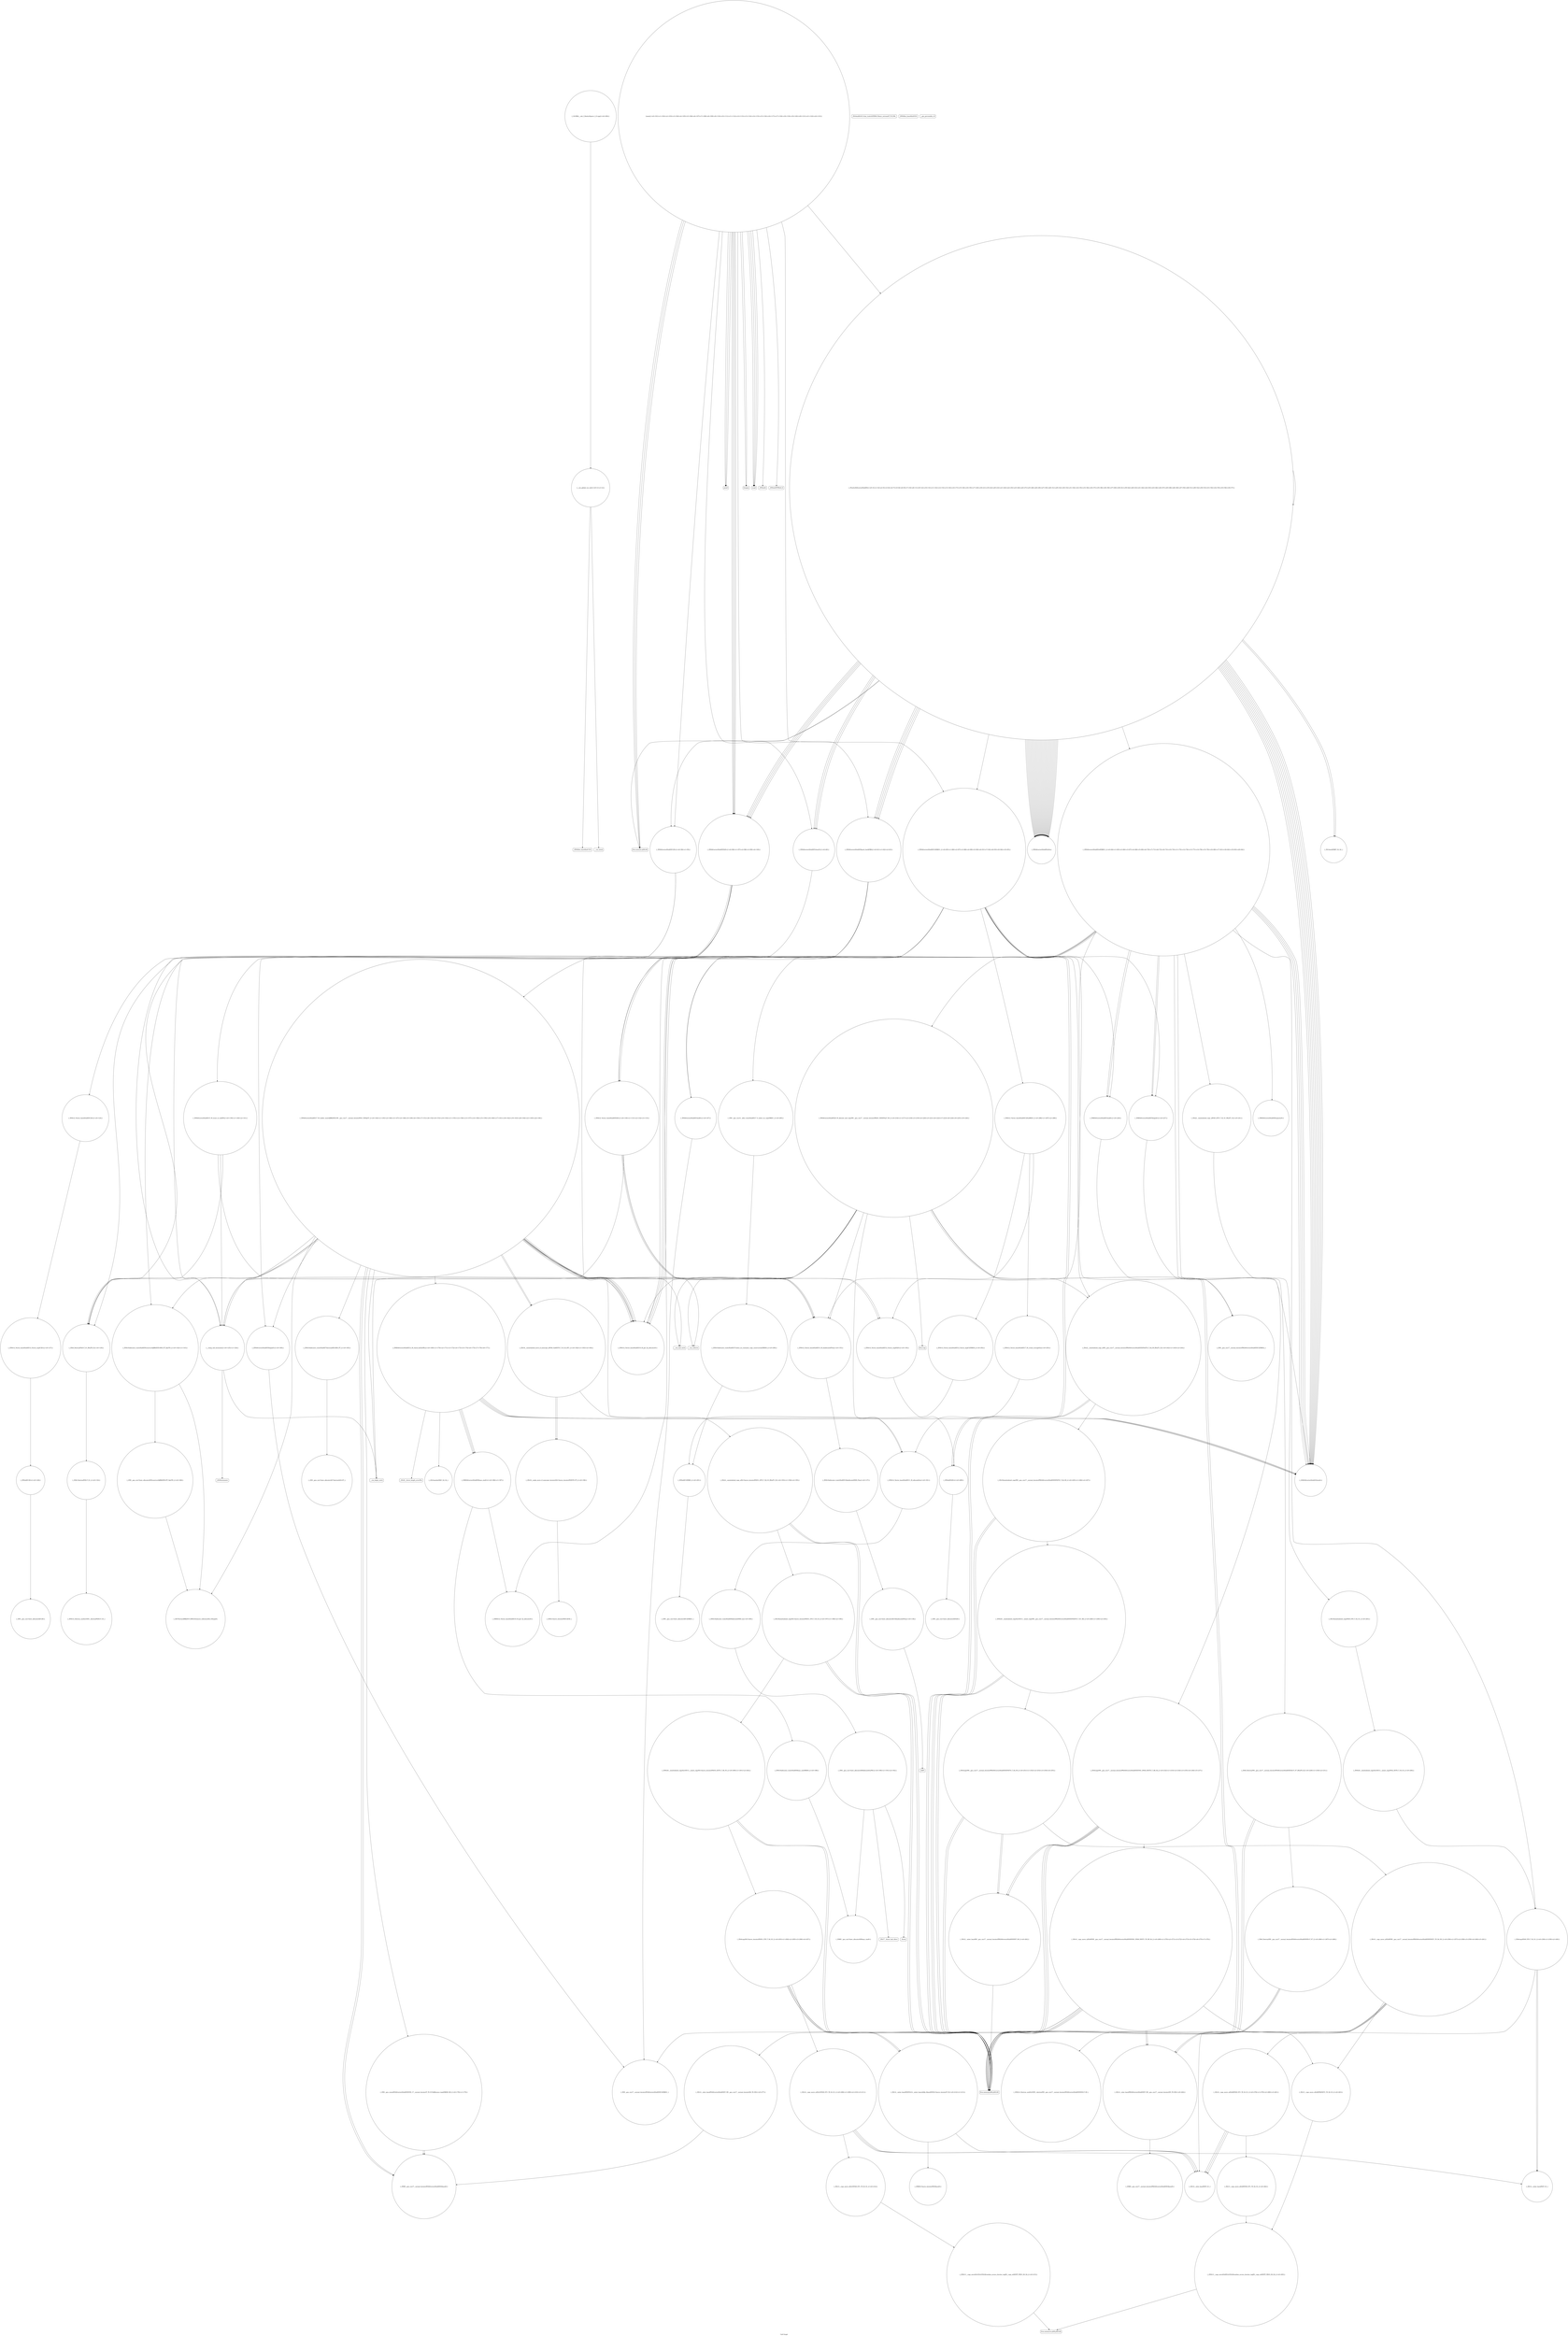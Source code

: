 digraph "Call Graph" {
	label="Call Graph";

	Node0x55d6be2ce3f0 [shape=record,shape=circle,label="{__cxx_global_var_init|{<s0>1|<s1>2}}"];
	Node0x55d6be2ce3f0:s0 -> Node0x55d6be2ce470[color=black];
	Node0x55d6be2ce3f0:s1 -> Node0x55d6be5da2a0[color=black];
	Node0x55d6be5dde40 [shape=record,shape=circle,label="{_ZSt22__uninitialized_copy_aIPiS0_iET0_T_S2_S1_RSaIT1_E|{<s0>241}}"];
	Node0x55d6be5dde40:s0 -> Node0x55d6be5dbfa0[color=black];
	Node0x55d6be5da4a0 [shape=record,shape=circle,label="{_ZNSt6vectorIiSaIiEEixEm}"];
	Node0x55d6be5db9a0 [shape=record,shape=circle,label="{_ZSt12__miter_baseIN9__gnu_cxx17__normal_iteratorIPKiSt6vectorIiSaIiEEEEET_S8_|{<s0>262}}"];
	Node0x55d6be5db9a0:s0 -> Node0x55d6be5dd440[color=black];
	Node0x55d6be5da820 [shape=record,shape=circle,label="{_ZNSt6vectorIiSaIiEED2Ev|{<s0>96|<s1>97|<s2>98|<s3>99|<s4>100}}"];
	Node0x55d6be5da820:s0 -> Node0x55d6be5db0a0[color=black];
	Node0x55d6be5da820:s1 -> Node0x55d6be5db020[color=black];
	Node0x55d6be5da820:s2 -> Node0x55d6be5db120[color=black];
	Node0x55d6be5da820:s3 -> Node0x55d6be5db120[color=black];
	Node0x55d6be5da820:s4 -> Node0x55d6be5dad20[color=black];
	Node0x55d6be5dbd20 [shape=record,shape=circle,label="{_ZNSt12_Destroy_auxILb1EE9__destroyIN9__gnu_cxx17__normal_iteratorIPiSt6vectorIiSaIiEEEEEEvT_S9_}"];
	Node0x55d6be5daba0 [shape=record,shape=Mrecord,label="{_ZSt4endlIcSt11char_traitsIcEERSt13basic_ostreamIT_T0_ES6_}"];
	Node0x55d6be5dc0a0 [shape=record,shape=circle,label="{_ZN9__gnu_cxx14__alloc_traitsISaIiEE17_S_select_on_copyERKS1_|{<s0>285}}"];
	Node0x55d6be5dc0a0:s0 -> Node0x55d6be5dc220[color=black];
	Node0x55d6be5daf20 [shape=record,shape=circle,label="{_ZNSaIiEC2Ev|{<s0>128}}"];
	Node0x55d6be5daf20:s0 -> Node0x55d6be5dafa0[color=black];
	Node0x55d6be5dc420 [shape=record,shape=circle,label="{_ZNSt12_Vector_baseIiSaIiEE17_M_create_storageEm|{<s0>293}}"];
	Node0x55d6be5dc420:s0 -> Node0x55d6be5dca40[color=black];
	Node0x55d6be5db2a0 [shape=record,shape=circle,label="{_ZNSt12_Vector_baseIiSaIiEE13_M_deallocateEPim|{<s0>135}}"];
	Node0x55d6be5db2a0:s0 -> Node0x55d6be5db3a0[color=black];
	Node0x55d6be5db620 [shape=record,shape=circle,label="{_ZNSt16allocator_traitsISaIiEE9constructIiJRKiEEEvRS0_PT_DpOT0_|{<s0>142|<s1>143}}"];
	Node0x55d6be5db620:s0 -> Node0x55d6be5db820[color=black];
	Node0x55d6be5db620:s1 -> Node0x55d6be5db7a0[color=black];
	Node0x55d6be5dc9c0 [shape=record,shape=circle,label="{_ZNSt6vectorIiSaIiEE5beginEv|{<s0>180}}"];
	Node0x55d6be5dc9c0:s0 -> Node0x55d6be5dd040[color=black];
	Node0x55d6be5dcd40 [shape=record,shape=circle,label="{_ZNKSt6vectorIiSaIiEE8max_sizeEv|{<s0>186|<s1>187}}"];
	Node0x55d6be5dcd40:s0 -> Node0x55d6be5dcf40[color=black];
	Node0x55d6be5dcd40:s1 -> Node0x55d6be5dcec0[color=black];
	Node0x55d6be5dd0c0 [shape=record,shape=circle,label="{_ZNSt16allocator_traitsISaIiEE8allocateERS0_m|{<s0>189}}"];
	Node0x55d6be5dd0c0:s0 -> Node0x55d6be5dd140[color=black];
	Node0x55d6be5dd440 [shape=record,shape=Mrecord,label="{llvm.memcpy.p0i8.p0i8.i64}"];
	Node0x55d6be5dd7c0 [shape=record,shape=circle,label="{_ZNSt11__copy_moveILb1ELb1ESt26random_access_iterator_tagE8__copy_mIiEEPT_PKS3_S6_S4_|{<s0>215}}"];
	Node0x55d6be5dd7c0:s0 -> Node0x55d6be5dd840[color=black];
	Node0x55d6be5ddb40 [shape=record,shape=circle,label="{_ZNSt6vectorIiSaIiEE20_M_allocate_and_copyIN9__gnu_cxx17__normal_iteratorIPKiS1_EEEEPimT_S9_|{<s0>216|<s1>217|<s2>218|<s3>219|<s4>220|<s5>221|<s6>222|<s7>223|<s8>224|<s9>225|<s10>226}}"];
	Node0x55d6be5ddb40:s0 -> Node0x55d6be5dca40[color=black];
	Node0x55d6be5ddb40:s1 -> Node0x55d6be5dd440[color=black];
	Node0x55d6be5ddb40:s2 -> Node0x55d6be5dd440[color=black];
	Node0x55d6be5ddb40:s3 -> Node0x55d6be5db0a0[color=black];
	Node0x55d6be5ddb40:s4 -> Node0x55d6be5ddec0[color=black];
	Node0x55d6be5ddb40:s5 -> Node0x55d6be5dada0[color=black];
	Node0x55d6be5ddb40:s6 -> Node0x55d6be5db2a0[color=black];
	Node0x55d6be5ddb40:s7 -> Node0x55d6be5dcc40[color=black];
	Node0x55d6be5ddb40:s8 -> Node0x55d6be5dccc0[color=black];
	Node0x55d6be5ddb40:s9 -> Node0x55d6be5ddf40[color=black];
	Node0x55d6be5ddb40:s10 -> Node0x55d6be5dad20[color=black];
	Node0x55d6be2ce470 [shape=record,shape=Mrecord,label="{_ZNSt8ios_base4InitC1Ev}"];
	Node0x55d6be5ddec0 [shape=record,shape=circle,label="{_ZSt22__uninitialized_copy_aIN9__gnu_cxx17__normal_iteratorIPKiSt6vectorIiSaIiEEEEPiiET0_T_SA_S9_RSaIT1_E|{<s0>242|<s1>243|<s2>244}}"];
	Node0x55d6be5ddec0:s0 -> Node0x55d6be5dd440[color=black];
	Node0x55d6be5ddec0:s1 -> Node0x55d6be5dd440[color=black];
	Node0x55d6be5ddec0:s2 -> Node0x55d6be5ddfc0[color=black];
	Node0x55d6be5da520 [shape=record,shape=circle,label="{_ZNSt6vectorIiSaIiEE5clearEv|{<s0>60}}"];
	Node0x55d6be5da520:s0 -> Node0x55d6be5db5a0[color=black];
	Node0x55d6be5dba20 [shape=record,shape=circle,label="{_ZSt13__copy_move_aILb0EPKiPiET1_T0_S4_S3_|{<s0>263}}"];
	Node0x55d6be5dba20:s0 -> Node0x55d6be5dbb20[color=black];
	Node0x55d6be5da8a0 [shape=record,shape=Mrecord,label="{llvm.memset.p0i8.i64}"];
	Node0x55d6be5dbda0 [shape=record,shape=circle,label="{_ZSt14__copy_move_a2ILb0EN9__gnu_cxx17__normal_iteratorIPKiSt6vectorIiSaIiEEEENS1_IPiS6_EEET1_T0_SB_SA_|{<s0>269|<s1>270|<s2>271|<s3>272|<s4>273|<s5>274|<s6>275|<s7>276}}"];
	Node0x55d6be5dbda0:s0 -> Node0x55d6be5dd440[color=black];
	Node0x55d6be5dbda0:s1 -> Node0x55d6be5dbaa0[color=black];
	Node0x55d6be5dbda0:s2 -> Node0x55d6be5dd440[color=black];
	Node0x55d6be5dbda0:s3 -> Node0x55d6be5dbaa0[color=black];
	Node0x55d6be5dbda0:s4 -> Node0x55d6be5dd440[color=black];
	Node0x55d6be5dbda0:s5 -> Node0x55d6be5dbe20[color=black];
	Node0x55d6be5dbda0:s6 -> Node0x55d6be5dba20[color=black];
	Node0x55d6be5dbda0:s7 -> Node0x55d6be5dd040[color=black];
	Node0x55d6be5dac20 [shape=record,shape=Mrecord,label="{printf}"];
	Node0x55d6be5dc120 [shape=record,shape=circle,label="{_ZNSt12_Vector_baseIiSaIiEEC2EmRKS0_|{<s0>286|<s1>287|<s2>288}}"];
	Node0x55d6be5dc120:s0 -> Node0x55d6be5dc3a0[color=black];
	Node0x55d6be5dc120:s1 -> Node0x55d6be5dc420[color=black];
	Node0x55d6be5dc120:s2 -> Node0x55d6be5db320[color=black];
	Node0x55d6be5dafa0 [shape=record,shape=circle,label="{_ZN9__gnu_cxx13new_allocatorIiEC2Ev}"];
	Node0x55d6be5dc4a0 [shape=record,shape=circle,label="{_GLOBAL__sub_I_DmitryEgorov_2_0.cpp|{<s0>294}}"];
	Node0x55d6be5dc4a0:s0 -> Node0x55d6be2ce3f0[color=black];
	Node0x55d6be5db320 [shape=record,shape=circle,label="{_ZNSt12_Vector_baseIiSaIiEE12_Vector_implD2Ev|{<s0>136}}"];
	Node0x55d6be5db320:s0 -> Node0x55d6be5dc1a0[color=black];
	Node0x55d6be5db6a0 [shape=record,shape=circle,label="{_ZNSt6vectorIiSaIiEE17_M_realloc_insertIJRKiEEEvN9__gnu_cxx17__normal_iteratorIPiS1_EEDpOT_|{<s0>144|<s1>145|<s2>146|<s3>147|<s4>148|<s5>149|<s6>150|<s7>151|<s8>152|<s9>153|<s10>154|<s11>155|<s12>156|<s13>157|<s14>158|<s15>159|<s16>160|<s17>161|<s18>162|<s19>163|<s20>164|<s21>165|<s22>166}}"];
	Node0x55d6be5db6a0:s0 -> Node0x55d6be5db8a0[color=black];
	Node0x55d6be5db6a0:s1 -> Node0x55d6be5dc9c0[color=black];
	Node0x55d6be5db6a0:s2 -> Node0x55d6be5dc940[color=black];
	Node0x55d6be5db6a0:s3 -> Node0x55d6be5dca40[color=black];
	Node0x55d6be5db6a0:s4 -> Node0x55d6be5db820[color=black];
	Node0x55d6be5db6a0:s5 -> Node0x55d6be5db620[color=black];
	Node0x55d6be5db6a0:s6 -> Node0x55d6be5dcb40[color=black];
	Node0x55d6be5db6a0:s7 -> Node0x55d6be5db0a0[color=black];
	Node0x55d6be5db6a0:s8 -> Node0x55d6be5dcac0[color=black];
	Node0x55d6be5db6a0:s9 -> Node0x55d6be5dcb40[color=black];
	Node0x55d6be5db6a0:s10 -> Node0x55d6be5db0a0[color=black];
	Node0x55d6be5db6a0:s11 -> Node0x55d6be5dcac0[color=black];
	Node0x55d6be5db6a0:s12 -> Node0x55d6be5dada0[color=black];
	Node0x55d6be5db6a0:s13 -> Node0x55d6be5dcbc0[color=black];
	Node0x55d6be5db6a0:s14 -> Node0x55d6be5dccc0[color=black];
	Node0x55d6be5db6a0:s15 -> Node0x55d6be5db0a0[color=black];
	Node0x55d6be5db6a0:s16 -> Node0x55d6be5db020[color=black];
	Node0x55d6be5db6a0:s17 -> Node0x55d6be5db2a0[color=black];
	Node0x55d6be5db6a0:s18 -> Node0x55d6be5dcc40[color=black];
	Node0x55d6be5db6a0:s19 -> Node0x55d6be5db0a0[color=black];
	Node0x55d6be5db6a0:s20 -> Node0x55d6be5db020[color=black];
	Node0x55d6be5db6a0:s21 -> Node0x55d6be5db2a0[color=black];
	Node0x55d6be5db6a0:s22 -> Node0x55d6be5dad20[color=black];
	Node0x55d6be5dca40 [shape=record,shape=circle,label="{_ZNSt12_Vector_baseIiSaIiEE11_M_allocateEm|{<s0>181}}"];
	Node0x55d6be5dca40:s0 -> Node0x55d6be5dd0c0[color=black];
	Node0x55d6be5dcdc0 [shape=record,shape=Mrecord,label="{_ZSt20__throw_length_errorPKc}"];
	Node0x55d6be5dd140 [shape=record,shape=circle,label="{_ZN9__gnu_cxx13new_allocatorIiE8allocateEmPKv|{<s0>190|<s1>191|<s2>192}}"];
	Node0x55d6be5dd140:s0 -> Node0x55d6be5dcfc0[color=black];
	Node0x55d6be5dd140:s1 -> Node0x55d6be5dd1c0[color=black];
	Node0x55d6be5dd140:s2 -> Node0x55d6be5dd240[color=black];
	Node0x55d6be5dd4c0 [shape=record,shape=circle,label="{_ZNSt20__uninitialized_copyILb1EE13__uninit_copyISt13move_iteratorIPiES3_EET0_T_S6_S5_|{<s0>200|<s1>201|<s2>202}}"];
	Node0x55d6be5dd4c0:s0 -> Node0x55d6be5dd440[color=black];
	Node0x55d6be5dd4c0:s1 -> Node0x55d6be5dd440[color=black];
	Node0x55d6be5dd4c0:s2 -> Node0x55d6be5dd540[color=black];
	Node0x55d6be5dd840 [shape=record,shape=Mrecord,label="{llvm.memmove.p0i8.p0i8.i64}"];
	Node0x55d6be5ddbc0 [shape=record,shape=circle,label="{_ZNKSt6vectorIiSaIiEE5beginEv|{<s0>227}}"];
	Node0x55d6be5ddbc0:s0 -> Node0x55d6be5dbc20[color=black];
	Node0x55d6be5da220 [shape=record,shape=Mrecord,label="{_ZNSt8ios_base4InitD1Ev}"];
	Node0x55d6be5ddf40 [shape=record,shape=Mrecord,label="{llvm.trap}"];
	Node0x55d6be5da5a0 [shape=record,shape=circle,label="{_ZNSt6vectorIiSaIiEE9push_backERKi|{<s0>61|<s1>62|<s2>63}}"];
	Node0x55d6be5da5a0:s0 -> Node0x55d6be5db620[color=black];
	Node0x55d6be5da5a0:s1 -> Node0x55d6be5db720[color=black];
	Node0x55d6be5da5a0:s2 -> Node0x55d6be5db6a0[color=black];
	Node0x55d6be5dbaa0 [shape=record,shape=circle,label="{_ZSt12__niter_baseIPKiSt6vectorIiSaIiEEET_N9__gnu_cxx17__normal_iteratorIS5_T0_EE|{<s0>264}}"];
	Node0x55d6be5dbaa0:s0 -> Node0x55d6be5dbba0[color=black];
	Node0x55d6be5da920 [shape=record,shape=circle,label="{main|{<s0>101|<s1>102|<s2>103|<s3>104|<s4>105|<s5>106|<s6>107|<s7>108|<s8>109|<s9>110|<s10>111|<s11>112|<s12>113|<s13>114|<s14>115|<s15>116|<s16>117|<s17>118|<s18>119|<s19>120|<s20>121|<s21>122|<s22>123}}"];
	Node0x55d6be5da920:s0 -> Node0x55d6be5da3a0[color=black];
	Node0x55d6be5da920:s1 -> Node0x55d6be5da9a0[color=black];
	Node0x55d6be5da920:s2 -> Node0x55d6be5da9a0[color=black];
	Node0x55d6be5da920:s3 -> Node0x55d6be5daa20[color=black];
	Node0x55d6be5da920:s4 -> Node0x55d6be5daaa0[color=black];
	Node0x55d6be5da920:s5 -> Node0x55d6be5dab20[color=black];
	Node0x55d6be5da920:s6 -> Node0x55d6be5da8a0[color=black];
	Node0x55d6be5da920:s7 -> Node0x55d6be5da8a0[color=black];
	Node0x55d6be5da920:s8 -> Node0x55d6be5da8a0[color=black];
	Node0x55d6be5da920:s9 -> Node0x55d6be5da520[color=black];
	Node0x55d6be5da920:s10 -> Node0x55d6be5daa20[color=black];
	Node0x55d6be5da920:s11 -> Node0x55d6be5daa20[color=black];
	Node0x55d6be5da920:s12 -> Node0x55d6be5daa20[color=black];
	Node0x55d6be5da920:s13 -> Node0x55d6be5da5a0[color=black];
	Node0x55d6be5da920:s14 -> Node0x55d6be5da7a0[color=black];
	Node0x55d6be5da920:s15 -> Node0x55d6be5da320[color=black];
	Node0x55d6be5da920:s16 -> Node0x55d6be5da820[color=black];
	Node0x55d6be5da920:s17 -> Node0x55d6be5dac20[color=black];
	Node0x55d6be5da920:s18 -> Node0x55d6be5dac20[color=black];
	Node0x55d6be5da920:s19 -> Node0x55d6be5da820[color=black];
	Node0x55d6be5da920:s20 -> Node0x55d6be5dac20[color=black];
	Node0x55d6be5da920:s21 -> Node0x55d6be5da820[color=black];
	Node0x55d6be5da920:s22 -> Node0x55d6be5da820[color=black];
	Node0x55d6be5dbe20 [shape=record,shape=circle,label="{_ZSt12__niter_baseIPiSt6vectorIiSaIiEEET_N9__gnu_cxx17__normal_iteratorIS4_T0_EE|{<s0>277}}"];
	Node0x55d6be5dbe20:s0 -> Node0x55d6be5dcb40[color=black];
	Node0x55d6be5daca0 [shape=record,shape=circle,label="{_ZNSt12_Vector_baseIiSaIiEEC2Ev|{<s0>124}}"];
	Node0x55d6be5daca0:s0 -> Node0x55d6be5daea0[color=black];
	Node0x55d6be5dc1a0 [shape=record,shape=circle,label="{_ZNSaIiED2Ev|{<s0>289}}"];
	Node0x55d6be5dc1a0:s0 -> Node0x55d6be5db520[color=black];
	Node0x55d6be5db020 [shape=record,shape=circle,label="{_ZSt8_DestroyIPiiEvT_S1_RSaIT0_E|{<s0>129}}"];
	Node0x55d6be5db020:s0 -> Node0x55d6be5db1a0[color=black];
	Node0x55d6be5db3a0 [shape=record,shape=circle,label="{_ZNSt16allocator_traitsISaIiEE10deallocateERS0_Pim|{<s0>137}}"];
	Node0x55d6be5db3a0:s0 -> Node0x55d6be5db420[color=black];
	Node0x55d6be5db720 [shape=record,shape=circle,label="{_ZNSt6vectorIiSaIiEE3endEv|{<s0>167}}"];
	Node0x55d6be5db720:s0 -> Node0x55d6be5dd040[color=black];
	Node0x55d6be5dcac0 [shape=record,shape=circle,label="{_ZSt34__uninitialized_move_if_noexcept_aIPiS0_SaIiEET0_T_S3_S2_RT1_|{<s0>182|<s1>183|<s2>184}}"];
	Node0x55d6be5dcac0:s0 -> Node0x55d6be5dd340[color=black];
	Node0x55d6be5dcac0:s1 -> Node0x55d6be5dd340[color=black];
	Node0x55d6be5dcac0:s2 -> Node0x55d6be5dd2c0[color=black];
	Node0x55d6be5dce40 [shape=record,shape=circle,label="{_ZSt3maxImERKT_S2_S2_}"];
	Node0x55d6be5dd1c0 [shape=record,shape=Mrecord,label="{_ZSt17__throw_bad_allocv}"];
	Node0x55d6be5dd540 [shape=record,shape=circle,label="{_ZSt4copyISt13move_iteratorIPiES1_ET0_T_S4_S3_|{<s0>203|<s1>204|<s2>205|<s3>206|<s4>207}}"];
	Node0x55d6be5dd540:s0 -> Node0x55d6be5dd440[color=black];
	Node0x55d6be5dd540:s1 -> Node0x55d6be5dd640[color=black];
	Node0x55d6be5dd540:s2 -> Node0x55d6be5dd440[color=black];
	Node0x55d6be5dd540:s3 -> Node0x55d6be5dd640[color=black];
	Node0x55d6be5dd540:s4 -> Node0x55d6be5dd5c0[color=black];
	Node0x55d6be5dd8c0 [shape=record,shape=circle,label="{_ZSt12__miter_baseIPiET_S1_}"];
	Node0x55d6be5ddc40 [shape=record,shape=circle,label="{_ZNKSt6vectorIiSaIiEE3endEv|{<s0>228}}"];
	Node0x55d6be5ddc40:s0 -> Node0x55d6be5dbc20[color=black];
	Node0x55d6be5da2a0 [shape=record,shape=Mrecord,label="{__cxa_atexit}"];
	Node0x55d6be5ddfc0 [shape=record,shape=circle,label="{_ZSt18uninitialized_copyIN9__gnu_cxx17__normal_iteratorIPKiSt6vectorIiSaIiEEEEPiET0_T_SA_S9_|{<s0>245|<s1>246|<s2>247}}"];
	Node0x55d6be5ddfc0:s0 -> Node0x55d6be5dd440[color=black];
	Node0x55d6be5ddfc0:s1 -> Node0x55d6be5dd440[color=black];
	Node0x55d6be5ddfc0:s2 -> Node0x55d6be5de040[color=black];
	Node0x55d6be5da620 [shape=record,shape=Mrecord,label="{__gxx_personality_v0}"];
	Node0x55d6be5dbb20 [shape=record,shape=circle,label="{_ZNSt11__copy_moveILb0ELb1ESt26random_access_iterator_tagE8__copy_mIiEEPT_PKS3_S6_S4_|{<s0>265}}"];
	Node0x55d6be5dbb20:s0 -> Node0x55d6be5dd840[color=black];
	Node0x55d6be5da9a0 [shape=record,shape=Mrecord,label="{freopen}"];
	Node0x55d6be5dbea0 [shape=record,shape=circle,label="{_ZSt14__copy_move_a2ILb0EPiS0_ET1_T0_S2_S1_|{<s0>278|<s1>279|<s2>280|<s3>281}}"];
	Node0x55d6be5dbea0:s0 -> Node0x55d6be5dd740[color=black];
	Node0x55d6be5dbea0:s1 -> Node0x55d6be5dd740[color=black];
	Node0x55d6be5dbea0:s2 -> Node0x55d6be5dd740[color=black];
	Node0x55d6be5dbea0:s3 -> Node0x55d6be5dbf20[color=black];
	Node0x55d6be5dad20 [shape=record,shape=circle,label="{__clang_call_terminate|{<s0>125|<s1>126}}"];
	Node0x55d6be5dad20:s0 -> Node0x55d6be5dada0[color=black];
	Node0x55d6be5dad20:s1 -> Node0x55d6be5dae20[color=black];
	Node0x55d6be5dc220 [shape=record,shape=circle,label="{_ZNSt16allocator_traitsISaIiEE37select_on_container_copy_constructionERKS0_|{<s0>290}}"];
	Node0x55d6be5dc220:s0 -> Node0x55d6be5dc2a0[color=black];
	Node0x55d6be5db0a0 [shape=record,shape=circle,label="{_ZNSt12_Vector_baseIiSaIiEE19_M_get_Tp_allocatorEv}"];
	Node0x55d6be5db420 [shape=record,shape=circle,label="{_ZN9__gnu_cxx13new_allocatorIiE10deallocateEPim|{<s0>138}}"];
	Node0x55d6be5db420:s0 -> Node0x55d6be5db4a0[color=black];
	Node0x55d6be5db7a0 [shape=record,shape=circle,label="{_ZN9__gnu_cxx13new_allocatorIiE9constructIiJRKiEEEvPT_DpOT0_|{<s0>168}}"];
	Node0x55d6be5db7a0:s0 -> Node0x55d6be5db820[color=black];
	Node0x55d6be5dcb40 [shape=record,shape=circle,label="{_ZNK9__gnu_cxx17__normal_iteratorIPiSt6vectorIiSaIiEEE4baseEv}"];
	Node0x55d6be5dcec0 [shape=record,shape=circle,label="{_ZNSt16allocator_traitsISaIiEE8max_sizeERKS0_|{<s0>188}}"];
	Node0x55d6be5dcec0:s0 -> Node0x55d6be5dcfc0[color=black];
	Node0x55d6be5dd240 [shape=record,shape=Mrecord,label="{_Znwm}"];
	Node0x55d6be5dd5c0 [shape=record,shape=circle,label="{_ZSt14__copy_move_a2ILb1EPiS0_ET1_T0_S2_S1_|{<s0>208|<s1>209|<s2>210|<s3>211}}"];
	Node0x55d6be5dd5c0:s0 -> Node0x55d6be5dd740[color=black];
	Node0x55d6be5dd5c0:s1 -> Node0x55d6be5dd740[color=black];
	Node0x55d6be5dd5c0:s2 -> Node0x55d6be5dd740[color=black];
	Node0x55d6be5dd5c0:s3 -> Node0x55d6be5dd6c0[color=black];
	Node0x55d6be5dd940 [shape=record,shape=circle,label="{_ZNKSt13move_iteratorIPiE4baseEv}"];
	Node0x55d6be5ddcc0 [shape=record,shape=circle,label="{_ZSt8_DestroyIN9__gnu_cxx17__normal_iteratorIPiSt6vectorIiSaIiEEEEiEvT_S7_RSaIT0_E|{<s0>229|<s1>230|<s2>231}}"];
	Node0x55d6be5ddcc0:s0 -> Node0x55d6be5dd440[color=black];
	Node0x55d6be5ddcc0:s1 -> Node0x55d6be5dd440[color=black];
	Node0x55d6be5ddcc0:s2 -> Node0x55d6be5dbca0[color=black];
	Node0x55d6be5da320 [shape=record,shape=circle,label="{_Z5solveSt6vectorIiSaIiEE|{<s0>3|<s1>4|<s2>5|<s3>6|<s4>7|<s5>8|<s6>9|<s7>10|<s8>11|<s9>12|<s10>13|<s11>14|<s12>15|<s13>16|<s14>17|<s15>18|<s16>19|<s17>20|<s18>21|<s19>22|<s20>23|<s21>24|<s22>25|<s23>26|<s24>27|<s25>28|<s26>29|<s27>30|<s28>31|<s29>32|<s30>33|<s31>34|<s32>35|<s33>36|<s34>37|<s35>38|<s36>39|<s37>40|<s38>41|<s39>42|<s40>43|<s41>44|<s42>45|<s43>46|<s44>47|<s45>48|<s46>49|<s47>50|<s48>51|<s49>52|<s50>53|<s51>54|<s52>55|<s53>56|<s54>57}}"];
	Node0x55d6be5da320:s0 -> Node0x55d6be5da3a0[color=black];
	Node0x55d6be5da320:s1 -> Node0x55d6be5da420[color=black];
	Node0x55d6be5da320:s2 -> Node0x55d6be5da4a0[color=black];
	Node0x55d6be5da320:s3 -> Node0x55d6be5da4a0[color=black];
	Node0x55d6be5da320:s4 -> Node0x55d6be5da4a0[color=black];
	Node0x55d6be5da320:s5 -> Node0x55d6be5da420[color=black];
	Node0x55d6be5da320:s6 -> Node0x55d6be5da4a0[color=black];
	Node0x55d6be5da320:s7 -> Node0x55d6be5da420[color=black];
	Node0x55d6be5da320:s8 -> Node0x55d6be5da520[color=black];
	Node0x55d6be5da320:s9 -> Node0x55d6be5da420[color=black];
	Node0x55d6be5da320:s10 -> Node0x55d6be5da4a0[color=black];
	Node0x55d6be5da320:s11 -> Node0x55d6be5da5a0[color=black];
	Node0x55d6be5da320:s12 -> Node0x55d6be5da4a0[color=black];
	Node0x55d6be5da320:s13 -> Node0x55d6be5da5a0[color=black];
	Node0x55d6be5da320:s14 -> Node0x55d6be5da520[color=black];
	Node0x55d6be5da320:s15 -> Node0x55d6be5da6a0[color=black];
	Node0x55d6be5da320:s16 -> Node0x55d6be5da420[color=black];
	Node0x55d6be5da320:s17 -> Node0x55d6be5da4a0[color=black];
	Node0x55d6be5da320:s18 -> Node0x55d6be5da4a0[color=black];
	Node0x55d6be5da320:s19 -> Node0x55d6be5da520[color=black];
	Node0x55d6be5da320:s20 -> Node0x55d6be5da4a0[color=black];
	Node0x55d6be5da320:s21 -> Node0x55d6be5da5a0[color=black];
	Node0x55d6be5da320:s22 -> Node0x55d6be5da420[color=black];
	Node0x55d6be5da320:s23 -> Node0x55d6be5da4a0[color=black];
	Node0x55d6be5da320:s24 -> Node0x55d6be5da5a0[color=black];
	Node0x55d6be5da320:s25 -> Node0x55d6be5da720[color=black];
	Node0x55d6be5da320:s26 -> Node0x55d6be5da4a0[color=black];
	Node0x55d6be5da320:s27 -> Node0x55d6be5da4a0[color=black];
	Node0x55d6be5da320:s28 -> Node0x55d6be5da7a0[color=black];
	Node0x55d6be5da320:s29 -> Node0x55d6be5da320[color=black];
	Node0x55d6be5da320:s30 -> Node0x55d6be5da820[color=black];
	Node0x55d6be5da320:s31 -> Node0x55d6be5da8a0[color=black];
	Node0x55d6be5da320:s32 -> Node0x55d6be5da4a0[color=black];
	Node0x55d6be5da320:s33 -> Node0x55d6be5da4a0[color=black];
	Node0x55d6be5da320:s34 -> Node0x55d6be5da4a0[color=black];
	Node0x55d6be5da320:s35 -> Node0x55d6be5da820[color=black];
	Node0x55d6be5da320:s36 -> Node0x55d6be5da4a0[color=black];
	Node0x55d6be5da320:s37 -> Node0x55d6be5da4a0[color=black];
	Node0x55d6be5da320:s38 -> Node0x55d6be5da4a0[color=black];
	Node0x55d6be5da320:s39 -> Node0x55d6be5da4a0[color=black];
	Node0x55d6be5da320:s40 -> Node0x55d6be5da4a0[color=black];
	Node0x55d6be5da320:s41 -> Node0x55d6be5da4a0[color=black];
	Node0x55d6be5da320:s42 -> Node0x55d6be5da4a0[color=black];
	Node0x55d6be5da320:s43 -> Node0x55d6be5da420[color=black];
	Node0x55d6be5da320:s44 -> Node0x55d6be5da720[color=black];
	Node0x55d6be5da320:s45 -> Node0x55d6be5da420[color=black];
	Node0x55d6be5da320:s46 -> Node0x55d6be5da4a0[color=black];
	Node0x55d6be5da320:s47 -> Node0x55d6be5da4a0[color=black];
	Node0x55d6be5da320:s48 -> Node0x55d6be5da420[color=black];
	Node0x55d6be5da320:s49 -> Node0x55d6be5da4a0[color=black];
	Node0x55d6be5da320:s50 -> Node0x55d6be5da4a0[color=black];
	Node0x55d6be5da320:s51 -> Node0x55d6be5da4a0[color=black];
	Node0x55d6be5da320:s52 -> Node0x55d6be5da4a0[color=black];
	Node0x55d6be5da320:s53 -> Node0x55d6be5da820[color=black];
	Node0x55d6be5da320:s54 -> Node0x55d6be5da820[color=black];
	Node0x55d6be5de040 [shape=record,shape=circle,label="{_ZNSt20__uninitialized_copyILb1EE13__uninit_copyIN9__gnu_cxx17__normal_iteratorIPKiSt6vectorIiSaIiEEEEPiEET0_T_SC_SB_|{<s0>248|<s1>249|<s2>250}}"];
	Node0x55d6be5de040:s0 -> Node0x55d6be5dd440[color=black];
	Node0x55d6be5de040:s1 -> Node0x55d6be5dd440[color=black];
	Node0x55d6be5de040:s2 -> Node0x55d6be5de0c0[color=black];
	Node0x55d6be5da6a0 [shape=record,shape=circle,label="{_ZNSt6vectorIiSaIiEEaSERKS1_|{<s0>64|<s1>65|<s2>66|<s3>67|<s4>68|<s5>69|<s6>70|<s7>71|<s8>72|<s9>73|<s10>74|<s11>75|<s12>76|<s13>77|<s14>78|<s15>79|<s16>80|<s17>81|<s18>82|<s19>83|<s20>84}}"];
	Node0x55d6be5da6a0:s0 -> Node0x55d6be5da420[color=black];
	Node0x55d6be5da6a0:s1 -> Node0x55d6be5ddac0[color=black];
	Node0x55d6be5da6a0:s2 -> Node0x55d6be5ddbc0[color=black];
	Node0x55d6be5da6a0:s3 -> Node0x55d6be5ddc40[color=black];
	Node0x55d6be5da6a0:s4 -> Node0x55d6be5ddb40[color=black];
	Node0x55d6be5da6a0:s5 -> Node0x55d6be5db0a0[color=black];
	Node0x55d6be5da6a0:s6 -> Node0x55d6be5db020[color=black];
	Node0x55d6be5da6a0:s7 -> Node0x55d6be5db2a0[color=black];
	Node0x55d6be5da6a0:s8 -> Node0x55d6be5da420[color=black];
	Node0x55d6be5da6a0:s9 -> Node0x55d6be5ddbc0[color=black];
	Node0x55d6be5da6a0:s10 -> Node0x55d6be5ddc40[color=black];
	Node0x55d6be5da6a0:s11 -> Node0x55d6be5dc9c0[color=black];
	Node0x55d6be5da6a0:s12 -> Node0x55d6be5ddd40[color=black];
	Node0x55d6be5da6a0:s13 -> Node0x55d6be5db720[color=black];
	Node0x55d6be5da6a0:s14 -> Node0x55d6be5db0a0[color=black];
	Node0x55d6be5da6a0:s15 -> Node0x55d6be5ddcc0[color=black];
	Node0x55d6be5da6a0:s16 -> Node0x55d6be5da420[color=black];
	Node0x55d6be5da6a0:s17 -> Node0x55d6be5dddc0[color=black];
	Node0x55d6be5da6a0:s18 -> Node0x55d6be5da420[color=black];
	Node0x55d6be5da6a0:s19 -> Node0x55d6be5db0a0[color=black];
	Node0x55d6be5da6a0:s20 -> Node0x55d6be5dde40[color=black];
	Node0x55d6be5dbba0 [shape=record,shape=circle,label="{_ZNK9__gnu_cxx17__normal_iteratorIPKiSt6vectorIiSaIiEEE4baseEv}"];
	Node0x55d6be5daa20 [shape=record,shape=Mrecord,label="{scanf}"];
	Node0x55d6be5dbf20 [shape=record,shape=circle,label="{_ZSt13__copy_move_aILb0EPiS0_ET1_T0_S2_S1_|{<s0>282}}"];
	Node0x55d6be5dbf20:s0 -> Node0x55d6be5dbb20[color=black];
	Node0x55d6be5dada0 [shape=record,shape=Mrecord,label="{__cxa_begin_catch}"];
	Node0x55d6be5dc2a0 [shape=record,shape=circle,label="{_ZNSaIiEC2ERKS_|{<s0>291}}"];
	Node0x55d6be5dc2a0:s0 -> Node0x55d6be5dc320[color=black];
	Node0x55d6be5db120 [shape=record,shape=circle,label="{_ZNSt12_Vector_baseIiSaIiEED2Ev|{<s0>130|<s1>131|<s2>132|<s3>133}}"];
	Node0x55d6be5db120:s0 -> Node0x55d6be5db2a0[color=black];
	Node0x55d6be5db120:s1 -> Node0x55d6be5db320[color=black];
	Node0x55d6be5db120:s2 -> Node0x55d6be5db320[color=black];
	Node0x55d6be5db120:s3 -> Node0x55d6be5dad20[color=black];
	Node0x55d6be5db4a0 [shape=record,shape=Mrecord,label="{_ZdlPv}"];
	Node0x55d6be5db820 [shape=record,shape=circle,label="{_ZSt7forwardIRKiEOT_RNSt16remove_referenceIS2_E4typeE}"];
	Node0x55d6be5dcbc0 [shape=record,shape=circle,label="{_ZNSt16allocator_traitsISaIiEE7destroyIiEEvRS0_PT_|{<s0>185}}"];
	Node0x55d6be5dcbc0:s0 -> Node0x55d6be5dda40[color=black];
	Node0x55d6be5dcf40 [shape=record,shape=circle,label="{_ZNKSt12_Vector_baseIiSaIiEE19_M_get_Tp_allocatorEv}"];
	Node0x55d6be5dd2c0 [shape=record,shape=circle,label="{_ZSt22__uninitialized_copy_aISt13move_iteratorIPiES1_iET0_T_S4_S3_RSaIT1_E|{<s0>193|<s1>194|<s2>195}}"];
	Node0x55d6be5dd2c0:s0 -> Node0x55d6be5dd440[color=black];
	Node0x55d6be5dd2c0:s1 -> Node0x55d6be5dd440[color=black];
	Node0x55d6be5dd2c0:s2 -> Node0x55d6be5dd3c0[color=black];
	Node0x55d6be5dd640 [shape=record,shape=circle,label="{_ZSt12__miter_baseIPiEDTcl12__miter_basecldtfp_4baseEEESt13move_iteratorIT_E|{<s0>212|<s1>213}}"];
	Node0x55d6be5dd640:s0 -> Node0x55d6be5dd940[color=black];
	Node0x55d6be5dd640:s1 -> Node0x55d6be5dd8c0[color=black];
	Node0x55d6be5dd9c0 [shape=record,shape=circle,label="{_ZNSt13move_iteratorIPiEC2ES0_}"];
	Node0x55d6be5ddd40 [shape=record,shape=circle,label="{_ZSt4copyIN9__gnu_cxx17__normal_iteratorIPKiSt6vectorIiSaIiEEEENS1_IPiS6_EEET0_T_SB_SA_|{<s0>232|<s1>233|<s2>234|<s3>235|<s4>236|<s5>237}}"];
	Node0x55d6be5ddd40:s0 -> Node0x55d6be5dd440[color=black];
	Node0x55d6be5ddd40:s1 -> Node0x55d6be5db9a0[color=black];
	Node0x55d6be5ddd40:s2 -> Node0x55d6be5dd440[color=black];
	Node0x55d6be5ddd40:s3 -> Node0x55d6be5db9a0[color=black];
	Node0x55d6be5ddd40:s4 -> Node0x55d6be5dd440[color=black];
	Node0x55d6be5ddd40:s5 -> Node0x55d6be5dbda0[color=black];
	Node0x55d6be5da3a0 [shape=record,shape=circle,label="{_ZNSt6vectorIiSaIiEEC2Ev|{<s0>58|<s1>59}}"];
	Node0x55d6be5da3a0:s0 -> Node0x55d6be5daca0[color=black];
	Node0x55d6be5da3a0:s1 -> Node0x55d6be5dad20[color=black];
	Node0x55d6be5de0c0 [shape=record,shape=circle,label="{_ZSt4copyIN9__gnu_cxx17__normal_iteratorIPKiSt6vectorIiSaIiEEEEPiET0_T_SA_S9_|{<s0>251|<s1>252|<s2>253|<s3>254|<s4>255}}"];
	Node0x55d6be5de0c0:s0 -> Node0x55d6be5dd440[color=black];
	Node0x55d6be5de0c0:s1 -> Node0x55d6be5db9a0[color=black];
	Node0x55d6be5de0c0:s2 -> Node0x55d6be5dd440[color=black];
	Node0x55d6be5de0c0:s3 -> Node0x55d6be5db9a0[color=black];
	Node0x55d6be5de0c0:s4 -> Node0x55d6be5db920[color=black];
	Node0x55d6be5da720 [shape=record,shape=circle,label="{_ZSt3minIiERKT_S2_S2_}"];
	Node0x55d6be5dbc20 [shape=record,shape=circle,label="{_ZN9__gnu_cxx17__normal_iteratorIPKiSt6vectorIiSaIiEEEC2ERKS2_}"];
	Node0x55d6be5daaa0 [shape=record,shape=Mrecord,label="{_ZNSolsEi}"];
	Node0x55d6be5dbfa0 [shape=record,shape=circle,label="{_ZSt18uninitialized_copyIPiS0_ET0_T_S2_S1_|{<s0>283}}"];
	Node0x55d6be5dbfa0:s0 -> Node0x55d6be5dc020[color=black];
	Node0x55d6be5dae20 [shape=record,shape=Mrecord,label="{_ZSt9terminatev}"];
	Node0x55d6be5dc320 [shape=record,shape=circle,label="{_ZN9__gnu_cxx13new_allocatorIiEC2ERKS1_}"];
	Node0x55d6be5db1a0 [shape=record,shape=circle,label="{_ZSt8_DestroyIPiEvT_S1_|{<s0>134}}"];
	Node0x55d6be5db1a0:s0 -> Node0x55d6be5db220[color=black];
	Node0x55d6be5db520 [shape=record,shape=circle,label="{_ZN9__gnu_cxx13new_allocatorIiED2Ev}"];
	Node0x55d6be5db8a0 [shape=record,shape=circle,label="{_ZNKSt6vectorIiSaIiEE12_M_check_lenEmPKc|{<s0>169|<s1>170|<s2>171|<s3>172|<s4>173|<s5>174|<s6>175|<s7>176|<s8>177}}"];
	Node0x55d6be5db8a0:s0 -> Node0x55d6be5dcd40[color=black];
	Node0x55d6be5db8a0:s1 -> Node0x55d6be5da420[color=black];
	Node0x55d6be5db8a0:s2 -> Node0x55d6be5dcdc0[color=black];
	Node0x55d6be5db8a0:s3 -> Node0x55d6be5da420[color=black];
	Node0x55d6be5db8a0:s4 -> Node0x55d6be5da420[color=black];
	Node0x55d6be5db8a0:s5 -> Node0x55d6be5dce40[color=black];
	Node0x55d6be5db8a0:s6 -> Node0x55d6be5da420[color=black];
	Node0x55d6be5db8a0:s7 -> Node0x55d6be5dcd40[color=black];
	Node0x55d6be5db8a0:s8 -> Node0x55d6be5dcd40[color=black];
	Node0x55d6be5dcc40 [shape=record,shape=Mrecord,label="{__cxa_rethrow}"];
	Node0x55d6be5dcfc0 [shape=record,shape=circle,label="{_ZNK9__gnu_cxx13new_allocatorIiE8max_sizeEv}"];
	Node0x55d6be5dd340 [shape=record,shape=circle,label="{_ZSt32__make_move_if_noexcept_iteratorIiSt13move_iteratorIPiEET0_PT_|{<s0>196}}"];
	Node0x55d6be5dd340:s0 -> Node0x55d6be5dd9c0[color=black];
	Node0x55d6be5dd6c0 [shape=record,shape=circle,label="{_ZSt13__copy_move_aILb1EPiS0_ET1_T0_S2_S1_|{<s0>214}}"];
	Node0x55d6be5dd6c0:s0 -> Node0x55d6be5dd7c0[color=black];
	Node0x55d6be5dda40 [shape=record,shape=circle,label="{_ZN9__gnu_cxx13new_allocatorIiE7destroyIiEEvPT_}"];
	Node0x55d6be5dddc0 [shape=record,shape=circle,label="{_ZSt4copyIPiS0_ET0_T_S2_S1_|{<s0>238|<s1>239|<s2>240}}"];
	Node0x55d6be5dddc0:s0 -> Node0x55d6be5dd8c0[color=black];
	Node0x55d6be5dddc0:s1 -> Node0x55d6be5dd8c0[color=black];
	Node0x55d6be5dddc0:s2 -> Node0x55d6be5dbea0[color=black];
	Node0x55d6be5da420 [shape=record,shape=circle,label="{_ZNKSt6vectorIiSaIiEE4sizeEv}"];
	Node0x55d6be5db920 [shape=record,shape=circle,label="{_ZSt14__copy_move_a2ILb0EN9__gnu_cxx17__normal_iteratorIPKiSt6vectorIiSaIiEEEEPiET1_T0_SA_S9_|{<s0>256|<s1>257|<s2>258|<s3>259|<s4>260|<s5>261}}"];
	Node0x55d6be5db920:s0 -> Node0x55d6be5dd440[color=black];
	Node0x55d6be5db920:s1 -> Node0x55d6be5dbaa0[color=black];
	Node0x55d6be5db920:s2 -> Node0x55d6be5dd440[color=black];
	Node0x55d6be5db920:s3 -> Node0x55d6be5dbaa0[color=black];
	Node0x55d6be5db920:s4 -> Node0x55d6be5dd740[color=black];
	Node0x55d6be5db920:s5 -> Node0x55d6be5dba20[color=black];
	Node0x55d6be5da7a0 [shape=record,shape=circle,label="{_ZNSt6vectorIiSaIiEEC2ERKS1_|{<s0>85|<s1>86|<s2>87|<s3>88|<s4>89|<s5>90|<s6>91|<s7>92|<s8>93|<s9>94|<s10>95}}"];
	Node0x55d6be5da7a0:s0 -> Node0x55d6be5da420[color=black];
	Node0x55d6be5da7a0:s1 -> Node0x55d6be5dcf40[color=black];
	Node0x55d6be5da7a0:s2 -> Node0x55d6be5dc0a0[color=black];
	Node0x55d6be5da7a0:s3 -> Node0x55d6be5dc120[color=black];
	Node0x55d6be5da7a0:s4 -> Node0x55d6be5dc1a0[color=black];
	Node0x55d6be5da7a0:s5 -> Node0x55d6be5ddbc0[color=black];
	Node0x55d6be5da7a0:s6 -> Node0x55d6be5ddc40[color=black];
	Node0x55d6be5da7a0:s7 -> Node0x55d6be5db0a0[color=black];
	Node0x55d6be5da7a0:s8 -> Node0x55d6be5ddec0[color=black];
	Node0x55d6be5da7a0:s9 -> Node0x55d6be5dc1a0[color=black];
	Node0x55d6be5da7a0:s10 -> Node0x55d6be5db120[color=black];
	Node0x55d6be5dbca0 [shape=record,shape=circle,label="{_ZSt8_DestroyIN9__gnu_cxx17__normal_iteratorIPiSt6vectorIiSaIiEEEEEvT_S7_|{<s0>266|<s1>267|<s2>268}}"];
	Node0x55d6be5dbca0:s0 -> Node0x55d6be5dd440[color=black];
	Node0x55d6be5dbca0:s1 -> Node0x55d6be5dd440[color=black];
	Node0x55d6be5dbca0:s2 -> Node0x55d6be5dbd20[color=black];
	Node0x55d6be5dab20 [shape=record,shape=Mrecord,label="{_ZNSolsEPFRSoS_E}"];
	Node0x55d6be5dc020 [shape=record,shape=circle,label="{_ZNSt20__uninitialized_copyILb1EE13__uninit_copyIPiS2_EET0_T_S4_S3_|{<s0>284}}"];
	Node0x55d6be5dc020:s0 -> Node0x55d6be5dddc0[color=black];
	Node0x55d6be5daea0 [shape=record,shape=circle,label="{_ZNSt12_Vector_baseIiSaIiEE12_Vector_implC2Ev|{<s0>127}}"];
	Node0x55d6be5daea0:s0 -> Node0x55d6be5daf20[color=black];
	Node0x55d6be5dc3a0 [shape=record,shape=circle,label="{_ZNSt12_Vector_baseIiSaIiEE12_Vector_implC2ERKS0_|{<s0>292}}"];
	Node0x55d6be5dc3a0:s0 -> Node0x55d6be5dc2a0[color=black];
	Node0x55d6be5db220 [shape=record,shape=circle,label="{_ZNSt12_Destroy_auxILb1EE9__destroyIPiEEvT_S3_}"];
	Node0x55d6be5db5a0 [shape=record,shape=circle,label="{_ZNSt6vectorIiSaIiEE15_M_erase_at_endEPi|{<s0>139|<s1>140|<s2>141}}"];
	Node0x55d6be5db5a0:s0 -> Node0x55d6be5db0a0[color=black];
	Node0x55d6be5db5a0:s1 -> Node0x55d6be5db020[color=black];
	Node0x55d6be5db5a0:s2 -> Node0x55d6be5dad20[color=black];
	Node0x55d6be5dc940 [shape=record,shape=circle,label="{_ZN9__gnu_cxxmiIPiSt6vectorIiSaIiEEEENS_17__normal_iteratorIT_T0_E15difference_typeERKS8_SB_|{<s0>178|<s1>179}}"];
	Node0x55d6be5dc940:s0 -> Node0x55d6be5dcb40[color=black];
	Node0x55d6be5dc940:s1 -> Node0x55d6be5dcb40[color=black];
	Node0x55d6be5dccc0 [shape=record,shape=Mrecord,label="{__cxa_end_catch}"];
	Node0x55d6be5dd040 [shape=record,shape=circle,label="{_ZN9__gnu_cxx17__normal_iteratorIPiSt6vectorIiSaIiEEEC2ERKS1_}"];
	Node0x55d6be5dd3c0 [shape=record,shape=circle,label="{_ZSt18uninitialized_copyISt13move_iteratorIPiES1_ET0_T_S4_S3_|{<s0>197|<s1>198|<s2>199}}"];
	Node0x55d6be5dd3c0:s0 -> Node0x55d6be5dd440[color=black];
	Node0x55d6be5dd3c0:s1 -> Node0x55d6be5dd440[color=black];
	Node0x55d6be5dd3c0:s2 -> Node0x55d6be5dd4c0[color=black];
	Node0x55d6be5dd740 [shape=record,shape=circle,label="{_ZSt12__niter_baseIPiET_S1_}"];
	Node0x55d6be5ddac0 [shape=record,shape=circle,label="{_ZNKSt6vectorIiSaIiEE8capacityEv}"];
}
